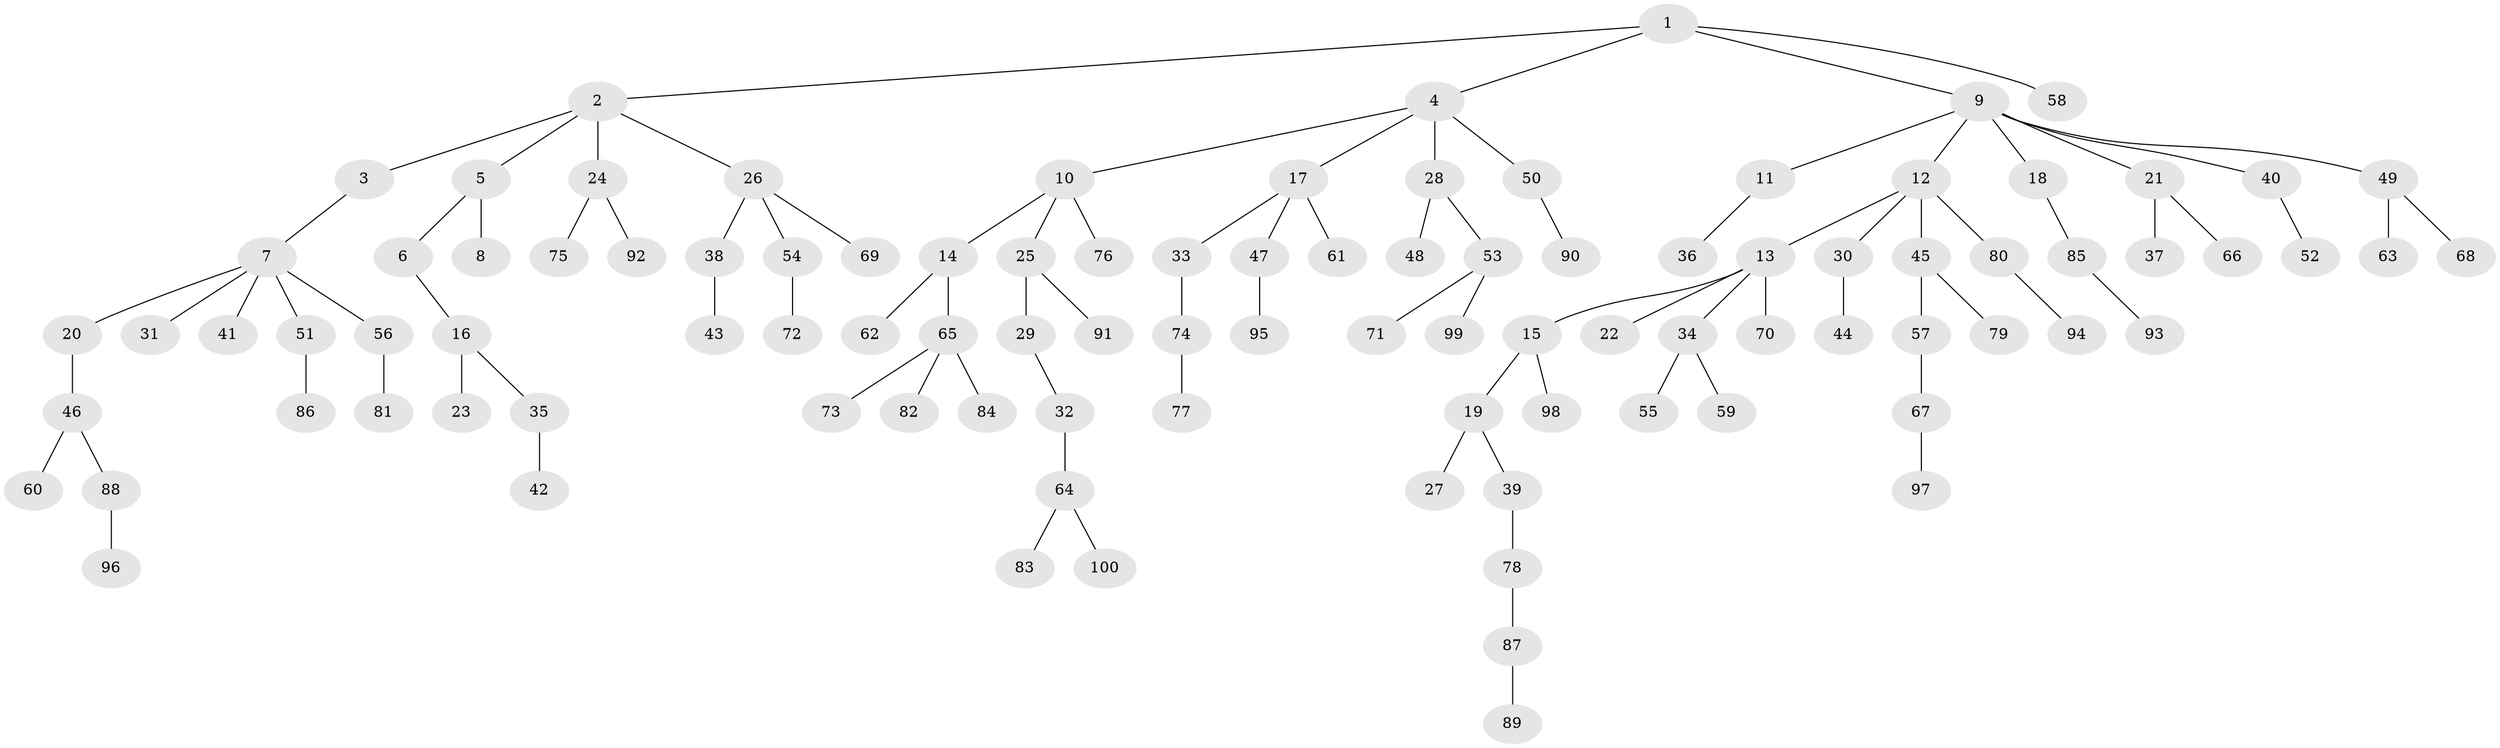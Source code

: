 // Generated by graph-tools (version 1.1) at 2025/11/02/21/25 10:11:10]
// undirected, 100 vertices, 99 edges
graph export_dot {
graph [start="1"]
  node [color=gray90,style=filled];
  1;
  2;
  3;
  4;
  5;
  6;
  7;
  8;
  9;
  10;
  11;
  12;
  13;
  14;
  15;
  16;
  17;
  18;
  19;
  20;
  21;
  22;
  23;
  24;
  25;
  26;
  27;
  28;
  29;
  30;
  31;
  32;
  33;
  34;
  35;
  36;
  37;
  38;
  39;
  40;
  41;
  42;
  43;
  44;
  45;
  46;
  47;
  48;
  49;
  50;
  51;
  52;
  53;
  54;
  55;
  56;
  57;
  58;
  59;
  60;
  61;
  62;
  63;
  64;
  65;
  66;
  67;
  68;
  69;
  70;
  71;
  72;
  73;
  74;
  75;
  76;
  77;
  78;
  79;
  80;
  81;
  82;
  83;
  84;
  85;
  86;
  87;
  88;
  89;
  90;
  91;
  92;
  93;
  94;
  95;
  96;
  97;
  98;
  99;
  100;
  1 -- 2;
  1 -- 4;
  1 -- 9;
  1 -- 58;
  2 -- 3;
  2 -- 5;
  2 -- 24;
  2 -- 26;
  3 -- 7;
  4 -- 10;
  4 -- 17;
  4 -- 28;
  4 -- 50;
  5 -- 6;
  5 -- 8;
  6 -- 16;
  7 -- 20;
  7 -- 31;
  7 -- 41;
  7 -- 51;
  7 -- 56;
  9 -- 11;
  9 -- 12;
  9 -- 18;
  9 -- 21;
  9 -- 40;
  9 -- 49;
  10 -- 14;
  10 -- 25;
  10 -- 76;
  11 -- 36;
  12 -- 13;
  12 -- 30;
  12 -- 45;
  12 -- 80;
  13 -- 15;
  13 -- 22;
  13 -- 34;
  13 -- 70;
  14 -- 62;
  14 -- 65;
  15 -- 19;
  15 -- 98;
  16 -- 23;
  16 -- 35;
  17 -- 33;
  17 -- 47;
  17 -- 61;
  18 -- 85;
  19 -- 27;
  19 -- 39;
  20 -- 46;
  21 -- 37;
  21 -- 66;
  24 -- 75;
  24 -- 92;
  25 -- 29;
  25 -- 91;
  26 -- 38;
  26 -- 54;
  26 -- 69;
  28 -- 48;
  28 -- 53;
  29 -- 32;
  30 -- 44;
  32 -- 64;
  33 -- 74;
  34 -- 55;
  34 -- 59;
  35 -- 42;
  38 -- 43;
  39 -- 78;
  40 -- 52;
  45 -- 57;
  45 -- 79;
  46 -- 60;
  46 -- 88;
  47 -- 95;
  49 -- 63;
  49 -- 68;
  50 -- 90;
  51 -- 86;
  53 -- 71;
  53 -- 99;
  54 -- 72;
  56 -- 81;
  57 -- 67;
  64 -- 83;
  64 -- 100;
  65 -- 73;
  65 -- 82;
  65 -- 84;
  67 -- 97;
  74 -- 77;
  78 -- 87;
  80 -- 94;
  85 -- 93;
  87 -- 89;
  88 -- 96;
}
